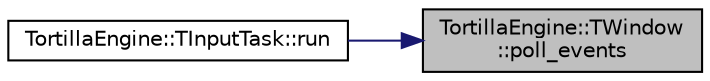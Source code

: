 digraph "TortillaEngine::TWindow::poll_events"
{
 // LATEX_PDF_SIZE
  edge [fontname="Helvetica",fontsize="10",labelfontname="Helvetica",labelfontsize="10"];
  node [fontname="Helvetica",fontsize="10",shape=record];
  rankdir="RL";
  Node1 [label="TortillaEngine::TWindow\l::poll_events",height=0.2,width=0.4,color="black", fillcolor="grey75", style="filled", fontcolor="black",tooltip="Gets the event index."];
  Node1 -> Node2 [dir="back",color="midnightblue",fontsize="10",style="solid",fontname="Helvetica"];
  Node2 [label="TortillaEngine::TInputTask::run",height=0.2,width=0.4,color="black", fillcolor="white", style="filled",URL="$class_tortilla_engine_1_1_t_input_task.html#af6b5c50d43ec830f178fe17decdb0cc3",tooltip="Execute the input detection."];
}
